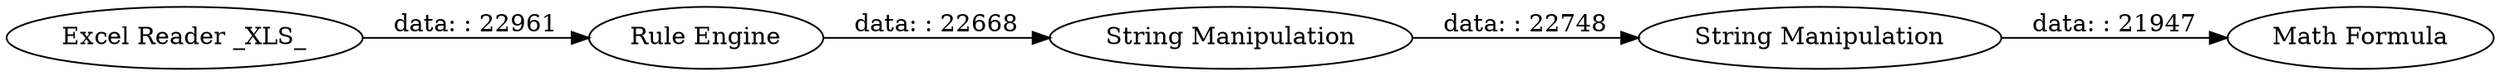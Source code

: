 digraph {
	"-952968887578040794_5" [label="String Manipulation"]
	"-952968887578040794_1" [label="Excel Reader _XLS_"]
	"-952968887578040794_3" [label="String Manipulation"]
	"-952968887578040794_4" [label="Math Formula"]
	"-952968887578040794_2" [label="Rule Engine"]
	"-952968887578040794_1" -> "-952968887578040794_2" [label="data: : 22961"]
	"-952968887578040794_2" -> "-952968887578040794_3" [label="data: : 22668"]
	"-952968887578040794_3" -> "-952968887578040794_5" [label="data: : 22748"]
	"-952968887578040794_5" -> "-952968887578040794_4" [label="data: : 21947"]
	rankdir=LR
}
